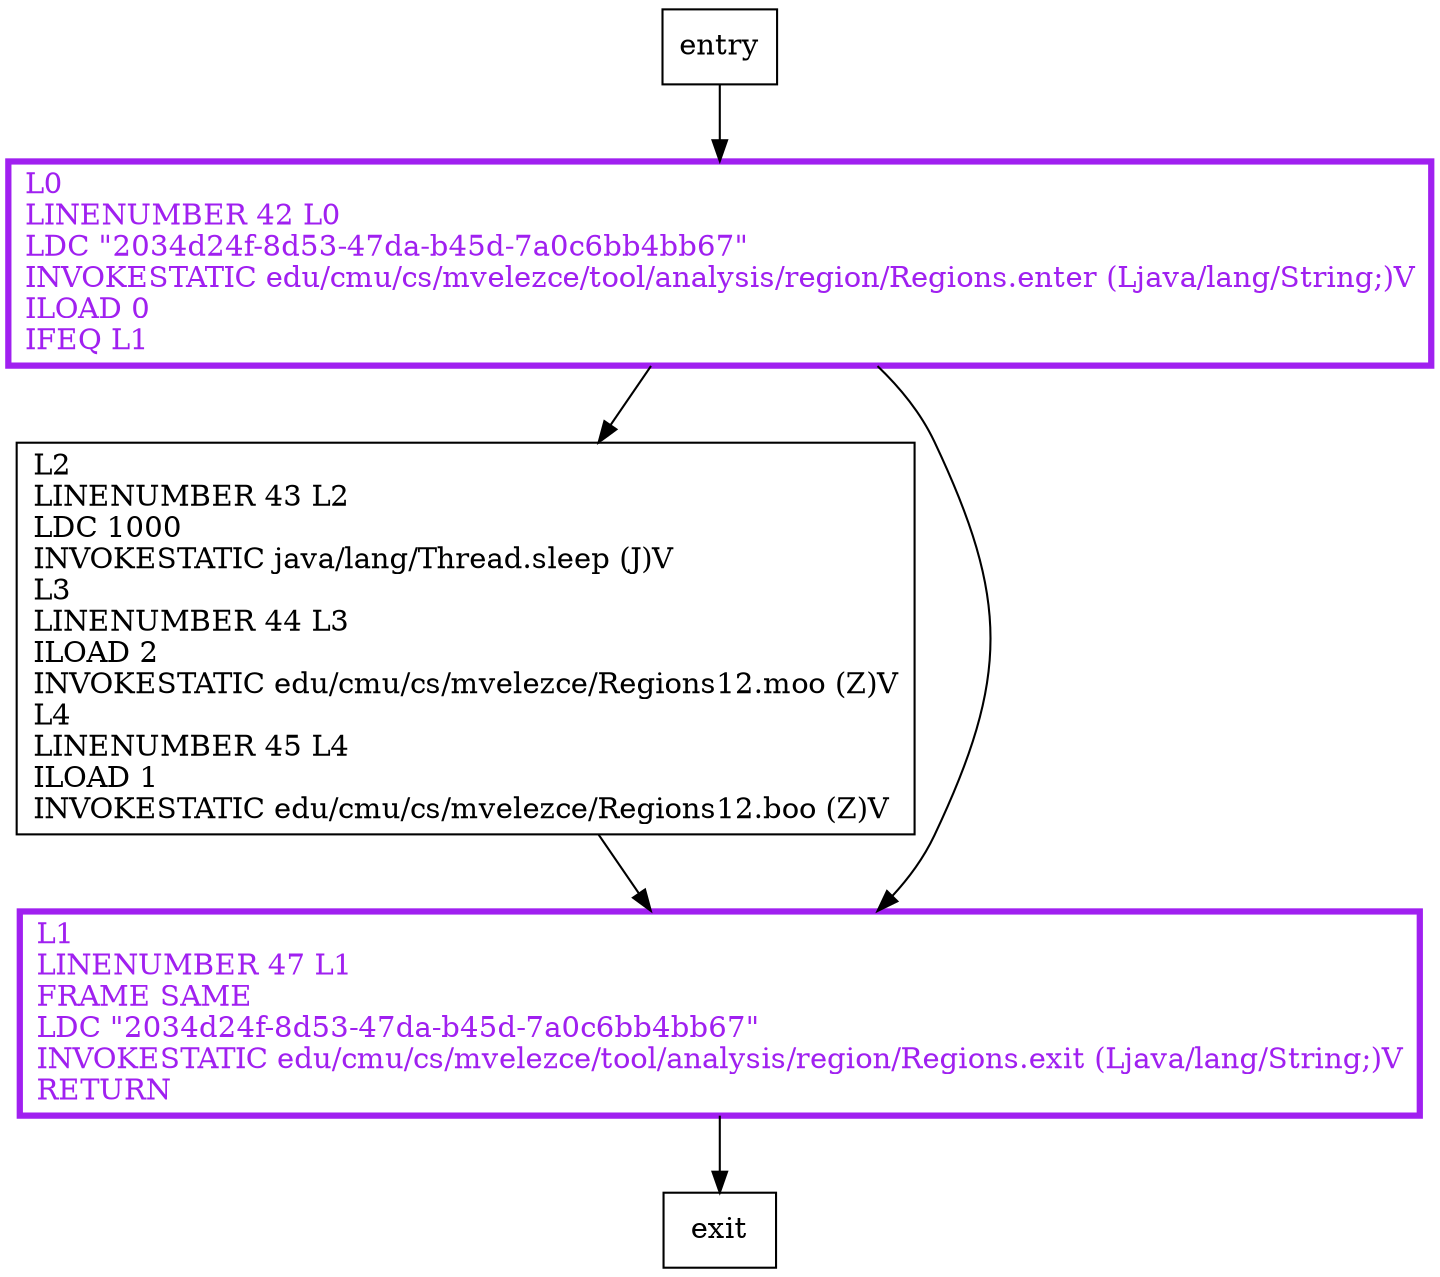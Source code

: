 digraph foo {
node [shape=record];
116155384 [label="L2\lLINENUMBER 43 L2\lLDC 1000\lINVOKESTATIC java/lang/Thread.sleep (J)V\lL3\lLINENUMBER 44 L3\lILOAD 2\lINVOKESTATIC edu/cmu/cs/mvelezce/Regions12.moo (Z)V\lL4\lLINENUMBER 45 L4\lILOAD 1\lINVOKESTATIC edu/cmu/cs/mvelezce/Regions12.boo (Z)V\l"];
696031899 [label="L0\lLINENUMBER 42 L0\lLDC \"2034d24f-8d53-47da-b45d-7a0c6bb4bb67\"\lINVOKESTATIC edu/cmu/cs/mvelezce/tool/analysis/region/Regions.enter (Ljava/lang/String;)V\lILOAD 0\lIFEQ L1\l"];
546936087 [label="L1\lLINENUMBER 47 L1\lFRAME SAME\lLDC \"2034d24f-8d53-47da-b45d-7a0c6bb4bb67\"\lINVOKESTATIC edu/cmu/cs/mvelezce/tool/analysis/region/Regions.exit (Ljava/lang/String;)V\lRETURN\l"];
entry;
exit;
116155384 -> 546936087;
entry -> 696031899;
696031899 -> 116155384;
696031899 -> 546936087;
546936087 -> exit;
696031899[fontcolor="purple", penwidth=3, color="purple"];
546936087[fontcolor="purple", penwidth=3, color="purple"];
}
